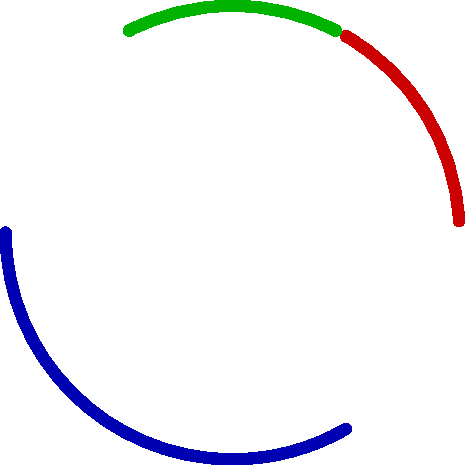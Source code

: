 size(0,0);
pair O=0;

defaultpen(linewidth(2mm));
draw(arc(O,4cm,0,60), .8red, BeginPenMargin);
draw(arc(O,4cm,60,120), .7green, PenMargins);
draw(arc(O,-4cm,0,120), .7blue);
